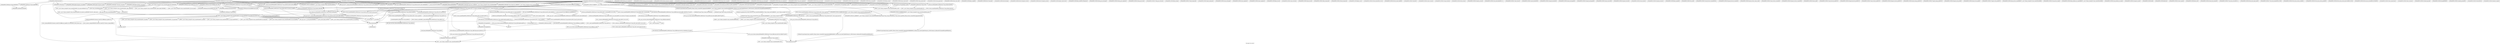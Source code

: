 digraph "Call graph: fix_vector.ll" {
	label="Call graph: fix_vector.ll";

	Node0x563f511e5d90 [shape=record,label="{_ZN9LAMMPS_NS9FixVectorC2EPNS_6LAMMPSEiPPc}"];
	Node0x563f511e5d90 -> Node0x563f510ce470;
	Node0x563f511e5d90 -> Node0x563f510cd6e0;
	Node0x563f511e5d90 -> Node0x563f510cd440;
	Node0x563f511e5d90 -> Node0x563f510cf350;
	Node0x563f511e5d90 -> Node0x563f510fd6a0;
	Node0x563f511e5d90 -> Node0x563f510fca10;
	Node0x563f511e5d90 -> Node0x563f511f39a0;
	Node0x563f511e5d90 -> Node0x563f511f34a0;
	Node0x563f511e5d90 -> Node0x563f511f3200;
	Node0x563f511e5d90 -> Node0x563f510fc090;
	Node0x563f511e5d90 -> Node0x563f510fb760;
	Node0x563f511e5d90 -> Node0x563f510fa180;
	Node0x563f511e5d90 -> Node0x563f510f8a80;
	Node0x563f511e5d90 -> Node0x563f510f0660;
	Node0x563f511e5d90 -> Node0x563f510f7580;
	Node0x563f511e5d90 -> Node0x563f510cd8f0;
	Node0x563f511e5d90 -> Node0x563f510f53f0;
	Node0x563f511e5d90 -> Node0x563f510f3b90;
	Node0x563f511e5d90 -> Node0x563f510f2fd0;
	Node0x563f511e5d90 -> Node0x563f510f1ed0;
	Node0x563f511e5d90 -> Node0x563f511ed720;
	Node0x563f511e5d90 -> Node0x563f510eebe0;
	Node0x563f511e5d90 -> Node0x563f510ebf70;
	Node0x563f511e5d90 -> Node0x563f510e9ce0;
	Node0x563f511e5d90 -> Node0x563f510f3ea0;
	Node0x563f511e5d90 -> Node0x563f510f4220;
	Node0x563f511e5d90 -> Node0x563f510ed270;
	Node0x563f511e5d90 -> Node0x563f510f03b0;
	Node0x563f511e5d90 -> Node0x563f511132f0;
	Node0x563f511e5d90 -> Node0x563f511ba460;
	Node0x563f511e5d90 -> Node0x563f510ce7b0;
	Node0x563f511e5d90 -> Node0x563f510cb9e0;
	Node0x563f511e5d90 -> Node0x563f51163940;
	Node0x563f511e5d90 -> Node0x563f510cf230;
	Node0x563f511e5d90 -> Node0x563f510cf090;
	Node0x563f511e5d90 -> Node0x563f510cd560;
	Node0x563f511e5d90 -> Node0x563f510cf1a0;
	Node0x563f511e5d90 -> Node0x563f510ce840;
	Node0x563f510ce470 [shape=record,label="{_ZN9LAMMPS_NS3FixC2EPNS_6LAMMPSEiPPc}"];
	Node0x563f510cd6e0 [shape=record,label="{_ZNSt6vectorIN9LAMMPS_NS9FixVector7value_tESaIS2_EEC2Ev}"];
	Node0x563f510cd6e0 -> Node0x563f510fe360;
	Node0x563f511f39a0 [shape=record,label="{_ZN9LAMMPS_NS5utils16missing_cmd_argsERKNSt7__cxx1112basic_stringIcSt11char_traitsIcESaIcEEEiS8_PNS_5ErrorE}"];
	Node0x563f510cd440 [shape=record,label="{_ZNSaIcEC1Ev}"];
	Node0x563f510cf350 [shape=record,label="{_ZNSt7__cxx1112basic_stringIcSt11char_traitsIcESaIcEEC2IS3_EEPKcRKS3_}"];
	Node0x563f510cf350 -> Node0x563f51100460;
	Node0x563f510cf350 -> Node0x563f51101ed0;
	Node0x563f510cf350 -> Node0x563f511048b0;
	Node0x563f510cf350 -> Node0x563f511050f0;
	Node0x563f510cf350 -> Node0x563f511074c0;
	Node0x563f510f1ed0 [shape=record,label="{_ZNK9LAMMPS_NS6Modify13get_fix_by_idERKNSt7__cxx1112basic_stringIcSt11char_traitsIcESaIcEEE}"];
	Node0x563f510f3b90 [shape=record,label="{_ZN9LAMMPS_NS8Variable4findEPKc}"];
	Node0x563f510f2fd0 [shape=record,label="{_ZNKSt7__cxx1112basic_stringIcSt11char_traitsIcESaIcEE5c_strEv}"];
	Node0x563f510f53f0 [shape=record,label="{_ZN9LAMMPS_NS8Variable10equalstyleEi}"];
	Node0x563f510f7580 [shape=record,label="{_ZN9LAMMPS_NS8Variable11vectorstyleEi}"];
	Node0x563f510f8a80 [shape=record,label="{_ZN9LAMMPS_NS5Error3allERKNSt7__cxx1112basic_stringIcSt11char_traitsIcESaIcEEEiS8_}"];
	Node0x563f510fa180 [shape=record,label="{_ZN9__gnu_cxx17__normal_iteratorIPN9LAMMPS_NS9FixVector7value_tESt6vectorIS3_SaIS3_EEEppEv}"];
	Node0x563f510fb760 [shape=record,label="{_ZNKSt6vectorIN9LAMMPS_NS9FixVector7value_tESaIS2_EE4sizeEv}"];
	Node0x563f51107890 [shape=record,label="{__gxx_personality_v0}"];
	Node0x563f511f34a0 [shape=record,label="{_ZNSt7__cxx1112basic_stringIcSt11char_traitsIcESaIcEED1Ev}"];
	Node0x563f511f3200 [shape=record,label="{_ZNSaIcED1Ev}"];
	Node0x563f510cd8f0 [shape=record,label="{_ZN9LAMMPS_NS5utils8inumericEPKciS2_bPNS_6LAMMPSE}"];
	Node0x563f511ed720 [shape=record,label="{_ZN9LAMMPS_NS5Error3allIJRiEEEvRKNSt7__cxx1112basic_stringIcSt11char_traitsIcESaIcEEEiSA_DpOT_}"];
	Node0x563f511ed720 -> Node0x563f5110c170;
	Node0x563f511ed720 -> Node0x563f5110d8b0;
	Node0x563f511ed720 -> Node0x563f5110eee0;
	Node0x563f511ba460 [shape=record,label="{_ZNSt6vectorIN9LAMMPS_NS9FixVector7value_tESaIS2_EE5clearEv}"];
	Node0x563f511ba460 -> Node0x563f511102c0;
	Node0x563f51163940 [shape=record,label="{_ZN9LAMMPS_NS7ArgInfoC1ERKNSt7__cxx1112basic_stringIcSt11char_traitsIcESaIcEEEi}"];
	Node0x563f510cd560 [shape=record,label="{_ZN9LAMMPS_NS9FixVector7value_tC2Ev}"];
	Node0x563f510cd560 -> Node0x563f51111d70;
	Node0x563f510cf1a0 [shape=record,label="{_ZNK9LAMMPS_NS7ArgInfo8get_typeEv}"];
	Node0x563f51150550 [shape=record,label="{_ZN9LAMMPS_NS3Fix18setup_pre_neighborEv}"];
	Node0x563f510ce840 [shape=record,label="{_ZNK9LAMMPS_NS7ArgInfo10get_index1Ev}"];
	Node0x563f510cf090 [shape=record,label="{_ZNK9LAMMPS_NS7ArgInfo8get_nameEv}"];
	Node0x563f510cf090 -> Node0x563f510f2fd0;
	Node0x563f510cf230 [shape=record,label="{_ZNSt7__cxx1112basic_stringIcSt11char_traitsIcESaIcEEaSEPKc}"];
	Node0x563f510cb9e0 [shape=record,label="{_ZNK9LAMMPS_NS7ArgInfo7get_dimEv}"];
	Node0x563f510ce7b0 [shape=record,label="{_ZN9LAMMPS_NS5Error3allIJRPcEEEvRKNSt7__cxx1112basic_stringIcSt11char_traitsIcESaIcEEEiSB_DpOT_}"];
	Node0x563f510ce7b0 -> Node0x563f5110c170;
	Node0x563f510ce7b0 -> Node0x563f51115150;
	Node0x563f510ce7b0 -> Node0x563f5110eee0;
	Node0x563f511132f0 [shape=record,label="{_ZNSt6vectorIN9LAMMPS_NS9FixVector7value_tESaIS2_EE9push_backERKS2_}"];
	Node0x563f511132f0 -> Node0x563f511168d0;
	Node0x563f511132f0 -> Node0x563f510f3ea0;
	Node0x563f511132f0 -> Node0x563f51118380;
	Node0x563f510f03b0 [shape=record,label="{_ZN9LAMMPS_NS9FixVector7value_tD2Ev}"];
	Node0x563f510f03b0 -> Node0x563f511f34a0;
	Node0x563f51118380 [shape=record,label="{_ZNSt6vectorIN9LAMMPS_NS9FixVector7value_tESaIS2_EE17_M_realloc_insertIJRKS2_EEEvN9__gnu_cxx17__normal_iteratorIPS2_S4_EEDpOT_}"];
	Node0x563f51118380 -> Node0x563f51149800;
	Node0x563f51118380 -> Node0x563f510f4220;
	Node0x563f51118380 -> Node0x563f5111b1e0;
	Node0x563f51118380 -> Node0x563f5114de10;
	Node0x563f51118380 -> Node0x563f511168d0;
	Node0x563f51118380 -> Node0x563f51119d90;
	Node0x563f51118380 -> Node0x563f51125640;
	Node0x563f51118380 -> Node0x563f511ed180;
	Node0x563f51118380 -> Node0x563f51129d20;
	Node0x563f51118380 -> Node0x563f511d58a0;
	Node0x563f51118380 -> Node0x563f511647d0;
	Node0x563f51118380 -> Node0x563f51132e30;
	Node0x563f51118380 -> Node0x563f51205280;
	Node0x563f51118380 -> Node0x563f51149bb0;
	Node0x563f51118380 -> Node0x563f511281b0;
	Node0x563f510ed270 [shape=record,label="{_ZN9LAMMPS_NS7ArgInfoD2Ev}"];
	Node0x563f510ed270 -> Node0x563f511f34a0;
	Node0x563f510f4220 [shape=record,label="{_ZNSt6vectorIN9LAMMPS_NS9FixVector7value_tESaIS2_EE5beginEv}"];
	Node0x563f510f4220 -> Node0x563f51118570;
	Node0x563f510f3ea0 [shape=record,label="{_ZNSt6vectorIN9LAMMPS_NS9FixVector7value_tESaIS2_EE3endEv}"];
	Node0x563f510f3ea0 -> Node0x563f51118570;
	Node0x563f510e9ce0 [shape=record,label="{_ZN9__gnu_cxxneIPN9LAMMPS_NS9FixVector7value_tESt6vectorIS3_SaIS3_EEEEbRKNS_17__normal_iteratorIT_T0_EESD_}"];
	Node0x563f510e9ce0 -> Node0x563f51119d90;
	Node0x563f510ebf70 [shape=record,label="{_ZNK9__gnu_cxx17__normal_iteratorIPN9LAMMPS_NS9FixVector7value_tESt6vectorIS3_SaIS3_EEEdeEv}"];
	Node0x563f510eebe0 [shape=record,label="{_ZNK9LAMMPS_NS6Modify17get_compute_by_idERKNSt7__cxx1112basic_stringIcSt11char_traitsIcESaIcEEE}"];
	Node0x563f510f0660 [shape=record,label="{_ZN9LAMMPS_NS5Error3allIJRNSt7__cxx1112basic_stringIcSt11char_traitsIcESaIcEEEEEEvRKS7_iSA_DpOT_}"];
	Node0x563f510f0660 -> Node0x563f5110c170;
	Node0x563f510f0660 -> Node0x563f51120c70;
	Node0x563f510f0660 -> Node0x563f5110eee0;
	Node0x563f511811d0 [shape=record,label="{_ZN9LAMMPS_NS3Fix21setup_pre_force_respaEii}"];
	Node0x563f51181fc0 [shape=record,label="{_ZN9LAMMPS_NS3Fix23initial_integrate_respaEiii}"];
	Node0x563f511831c0 [shape=record,label="{_ZN9LAMMPS_NS3Fix20post_integrate_respaEii}"];
	Node0x563f511840e0 [shape=record,label="{_ZN9LAMMPS_NS3Fix15pre_force_respaEiii}"];
	Node0x563f51184fe0 [shape=record,label="{_ZN9LAMMPS_NS3Fix16post_force_respaEiii}"];
	Node0x563f51196ed0 [shape=record,label="{_ZN9LAMMPS_NS3Fix21final_integrate_respaEii}"];
	Node0x563f51197ec0 [shape=record,label="{_ZN9LAMMPS_NS3Fix16min_pre_exchangeEv}"];
	Node0x563f511994b0 [shape=record,label="{_ZN9LAMMPS_NS3Fix16min_pre_neighborEv}"];
	Node0x563f5119a840 [shape=record,label="{_ZN9LAMMPS_NS3Fix17min_post_neighborEv}"];
	Node0x563f5119bc20 [shape=record,label="{_ZN9LAMMPS_NS3Fix13min_pre_forceEi}"];
	Node0x563f5119cf90 [shape=record,label="{_ZN9LAMMPS_NS3Fix15min_pre_reverseEii}"];
	Node0x563f5119dd80 [shape=record,label="{_ZN9LAMMPS_NS3Fix14min_post_forceEi}"];
	Node0x563f5119ee20 [shape=record,label="{_ZN9LAMMPS_NS3Fix10min_energyEPd}"];
	Node0x563f5119fc80 [shape=record,label="{_ZN9LAMMPS_NS3Fix9min_storeEv}"];
	Node0x563f511a0b40 [shape=record,label="{_ZN9LAMMPS_NS3Fix14min_clearstoreEv}"];
	Node0x563f511a1a80 [shape=record,label="{_ZN9LAMMPS_NS3Fix13min_pushstoreEv}"];
	Node0x563f511a2a80 [shape=record,label="{_ZN9LAMMPS_NS3Fix12min_popstoreEv}"];
	Node0x563f511a3820 [shape=record,label="{_ZN9LAMMPS_NS3Fix13min_reset_refEv}"];
	Node0x563f510de4d0 [shape=record,label="{_ZN9LAMMPS_NS3Fix8min_stepEdPd}"];
	Node0x563f510fc090 [shape=record,label="{_ZN9LAMMPS_NS6Modify19addstep_compute_allEl}"];
	Node0x563f510fca10 [shape=record,label="{_ZNSt6vectorIN9LAMMPS_NS9FixVector7value_tESaIS2_EED2Ev}"];
	Node0x563f510fca10 -> Node0x563f51125640;
	Node0x563f510fca10 -> Node0x563f511281b0;
	Node0x563f510fca10 -> Node0x563f51128a60;
	Node0x563f510fca10 -> Node0x563f51129d20;
	Node0x563f510fd6a0 [shape=record,label="{_ZN9LAMMPS_NS3FixD2Ev}"];
	Node0x563f5112f120 [shape=record,label="{_ZN9LAMMPS_NS9FixVectorD2Ev}"];
	Node0x563f5112f120 -> Node0x563f511ba460;
	Node0x563f5112f120 -> Node0x563f51130a50;
	Node0x563f5112f120 -> Node0x563f511311a0;
	Node0x563f5112f120 -> Node0x563f510fca10;
	Node0x563f5112f120 -> Node0x563f510fd6a0;
	Node0x563f5112f120 -> Node0x563f51129d20;
	Node0x563f51130a50 [shape=record,label="{_ZN9LAMMPS_NS6Memory7destroyIdEEvRPT_}"];
	Node0x563f51130a50 -> Node0x563f51131840;
	Node0x563f51129d20 [shape=record,label="{__clang_call_terminate}"];
	Node0x563f51129d20 -> Node0x563f51132e30;
	Node0x563f51129d20 -> Node0x563f51134580;
	Node0x563f51132e30 [shape=record,label="{__cxa_begin_catch}"];
	Node0x563f51134580 [shape=record,label="{_ZSt9terminatev}"];
	Node0x563f511311a0 [shape=record,label="{_ZN9LAMMPS_NS6Memory7destroyIdEEvRPPT_}"];
	Node0x563f511311a0 -> Node0x563f51131840;
	Node0x563f51136db0 [shape=record,label="{_ZN9LAMMPS_NS9FixVectorD0Ev}"];
	Node0x563f51136db0 -> Node0x563f51138b50;
	Node0x563f51138b50 [shape=record,label="{_ZdlPv}"];
	Node0x563f510fa2f0 [shape=record,label="{_ZN9LAMMPS_NS9FixVector7setmaskEv}"];
	Node0x563f511c9ad0 [shape=record,label="{_ZN9LAMMPS_NS9FixVector4initEv}"];
	Node0x563f511c9ad0 -> Node0x563f510f4220;
	Node0x563f511c9ad0 -> Node0x563f510f3ea0;
	Node0x563f511c9ad0 -> Node0x563f510e9ce0;
	Node0x563f511c9ad0 -> Node0x563f510ebf70;
	Node0x563f511c9ad0 -> Node0x563f510eebe0;
	Node0x563f511c9ad0 -> Node0x563f510cd440;
	Node0x563f511c9ad0 -> Node0x563f510cf350;
	Node0x563f511c9ad0 -> Node0x563f5113ee00;
	Node0x563f511c9ad0 -> Node0x563f510fb760;
	Node0x563f511c9ad0 -> Node0x563f510f0660;
	Node0x563f511c9ad0 -> Node0x563f511f34a0;
	Node0x563f511c9ad0 -> Node0x563f511f3200;
	Node0x563f511c9ad0 -> Node0x563f510fbfa0;
	Node0x563f511c9ad0 -> Node0x563f510fa180;
	Node0x563f511c9ad0 -> Node0x563f510f8a80;
	Node0x563f511c9ad0 -> Node0x563f510f3b90;
	Node0x563f511c9ad0 -> Node0x563f510f2fd0;
	Node0x563f511c9ad0 -> Node0x563f510f1ed0;
	Node0x563f510fbfa0 [shape=record,label="{_ZN9LAMMPS_NS6Memory4growIdEEPT_RS3_iPKc}"];
	Node0x563f510fbfa0 -> Node0x563f5113f530;
	Node0x563f510fbfa0 -> Node0x563f511b7b30;
	Node0x563f5113ee00 [shape=record,label="{_ZN9LAMMPS_NS6Memory4growIdEEPPT_RS4_iiPKc}"];
	Node0x563f5113ee00 -> Node0x563f51140c10;
	Node0x563f5113ee00 -> Node0x563f511b7b30;
	Node0x563f51141bf0 [shape=record,label="{_ZN9LAMMPS_NS9FixVector5setupEi}"];
	Node0x563f51142ce0 [shape=record,label="{_ZN9LAMMPS_NS9FixVector11end_of_stepEv}"];
	Node0x563f51142ce0 -> Node0x563f510cd440;
	Node0x563f51142ce0 -> Node0x563f510cf350;
	Node0x563f51142ce0 -> Node0x563f510fb760;
	Node0x563f51142ce0 -> Node0x563f51149590;
	Node0x563f51142ce0 -> Node0x563f510f8a80;
	Node0x563f51142ce0 -> Node0x563f511f34a0;
	Node0x563f51142ce0 -> Node0x563f511f3200;
	Node0x563f51142ce0 -> Node0x563f510fa180;
	Node0x563f51142ce0 -> Node0x563f51148fd0;
	Node0x563f51142ce0 -> Node0x563f51147fc0;
	Node0x563f51142ce0 -> Node0x563f51144cf0;
	Node0x563f51142ce0 -> Node0x563f510f4220;
	Node0x563f51142ce0 -> Node0x563f510f3ea0;
	Node0x563f51142ce0 -> Node0x563f510e9ce0;
	Node0x563f51142ce0 -> Node0x563f510ebf70;
	Node0x563f51144cf0 [shape=record,label="{_ZN9LAMMPS_NS6Modify17clearstep_computeEv}"];
	Node0x563f51147fc0 [shape=record,label="{_ZN9LAMMPS_NS8Variable13compute_equalEi}"];
	Node0x563f51148fd0 [shape=record,label="{_ZN9LAMMPS_NS8Variable14compute_vectorEiPPd}"];
	Node0x563f51149590 [shape=record,label="{_ZN9LAMMPS_NS6Modify15addstep_computeEl}"];
	Node0x563f5114b2e0 [shape=record,label="{_ZN9LAMMPS_NS9FixVector14compute_vectorEi}"];
	Node0x563f5114bb30 [shape=record,label="{_ZN9LAMMPS_NS9FixVector13compute_arrayEii}"];
	Node0x563f5114c2d0 [shape=record,label="{_ZN9LAMMPS_NS3Fix16post_constructorEv}"];
	Node0x563f5114c570 [shape=record,label="{_ZN9LAMMPS_NS3Fix9init_listEiPNS_9NeighListE}"];
	Node0x563f5114d280 [shape=record,label="{_ZN9LAMMPS_NS3Fix18setup_pre_exchangeEv}"];
	Node0x563f511d0ce0 [shape=record,label="{_ZNSt12_Vector_baseIN9LAMMPS_NS9FixVector7value_tESaIS2_EE17_Vector_impl_dataC2Ev}"];
	Node0x563f51151130 [shape=record,label="{_ZN9LAMMPS_NS3Fix19setup_post_neighborEv}"];
	Node0x563f51159d10 [shape=record,label="{_ZN9LAMMPS_NS3Fix15setup_pre_forceEi}"];
	Node0x563f51152620 [shape=record,label="{_ZN9LAMMPS_NS3Fix17setup_pre_reverseEii}"];
	Node0x563f51153920 [shape=record,label="{_ZN9LAMMPS_NS3Fix9min_setupEi}"];
	Node0x563f51155540 [shape=record,label="{_ZN9LAMMPS_NS3Fix17initial_integrateEi}"];
	Node0x563f51155d10 [shape=record,label="{_ZN9LAMMPS_NS3Fix14post_integrateEv}"];
	Node0x563f51157c50 [shape=record,label="{_ZN9LAMMPS_NS3Fix12pre_exchangeEv}"];
	Node0x563f51158360 [shape=record,label="{_ZN9LAMMPS_NS3Fix12pre_neighborEv}"];
	Node0x563f5115a6d0 [shape=record,label="{_ZN9LAMMPS_NS3Fix13post_neighborEv}"];
	Node0x563f5115d930 [shape=record,label="{_ZN9LAMMPS_NS3Fix9pre_forceEi}"];
	Node0x563f5115f2a0 [shape=record,label="{_ZN9LAMMPS_NS3Fix11pre_reverseEii}"];
	Node0x563f511600b0 [shape=record,label="{_ZN9LAMMPS_NS3Fix10post_forceEi}"];
	Node0x563f51161360 [shape=record,label="{_ZN9LAMMPS_NS3Fix15final_integrateEv}"];
	Node0x563f51162780 [shape=record,label="{_ZN9LAMMPS_NS3Fix15fused_integrateEi}"];
	Node0x563f51164540 [shape=record,label="{_ZN9LAMMPS_NS3Fix8post_runEv}"];
	Node0x563f51166930 [shape=record,label="{_ZN9LAMMPS_NS3Fix13write_restartEP8_IO_FILE}"];
	Node0x563f511670a0 [shape=record,label="{_ZN9LAMMPS_NS3Fix18write_restart_fileEPKc}"];
	Node0x563f511699f0 [shape=record,label="{_ZN9LAMMPS_NS3Fix7restartEPc}"];
	Node0x563f5116a970 [shape=record,label="{_ZN9LAMMPS_NS3Fix11grow_arraysEi}"];
	Node0x563f51168db0 [shape=record,label="{_ZN9LAMMPS_NS3Fix11copy_arraysEiii}"];
	Node0x563f51170e80 [shape=record,label="{_ZN9LAMMPS_NS3Fix10set_arraysEi}"];
	Node0x563f511734c0 [shape=record,label="{_ZN9LAMMPS_NS3Fix13update_arraysEii}"];
	Node0x563f511738c0 [shape=record,label="{_ZN9LAMMPS_NS3Fix12set_moleculeEiiiPdS1_S1_}"];
	Node0x563f51177670 [shape=record,label="{_ZN9LAMMPS_NS3Fix11clear_bonusEv}"];
	Node0x563f51178910 [shape=record,label="{_ZN9LAMMPS_NS3Fix11pack_borderEiPiPd}"];
	Node0x563f5117a310 [shape=record,label="{_ZN9LAMMPS_NS3Fix13unpack_borderEiiPd}"];
	Node0x563f5117af60 [shape=record,label="{_ZN9LAMMPS_NS3Fix13pack_exchangeEiPd}"];
	Node0x563f5117cc00 [shape=record,label="{_ZN9LAMMPS_NS3Fix15unpack_exchangeEiPd}"];
	Node0x563f5117d8d0 [shape=record,label="{_ZN9LAMMPS_NS3Fix12pack_restartEiPd}"];
	Node0x563f5117ed30 [shape=record,label="{_ZN9LAMMPS_NS3Fix14unpack_restartEii}"];
	Node0x563f5117f8a0 [shape=record,label="{_ZN9LAMMPS_NS3Fix12size_restartEi}"];
	Node0x563f51180380 [shape=record,label="{_ZN9LAMMPS_NS3Fix15maxsize_restartEv}"];
	Node0x563f511a6710 [shape=record,label="{_ZN9LAMMPS_NS3Fix9max_alphaEPd}"];
	Node0x563f511a75b0 [shape=record,label="{_ZN9LAMMPS_NS3Fix7min_dofEv}"];
	Node0x563f51112cc0 [shape=record,label="{_ZN9LAMMPS_NS3Fix17pack_forward_commEiPiPdiS1_}"];
	Node0x563f511a9110 [shape=record,label="{_ZN9LAMMPS_NS3Fix19unpack_forward_commEiiPd}"];
	Node0x563f51135550 [shape=record,label="{_ZN9LAMMPS_NS3Fix22pack_reverse_comm_sizeEii}"];
	Node0x563f511ab920 [shape=record,label="{_ZN9LAMMPS_NS3Fix17pack_reverse_commEiiPd}"];
	Node0x563f511aba10 [shape=record,label="{_ZN9LAMMPS_NS3Fix19unpack_reverse_commEiPiPd}"];
	Node0x563f511adaa0 [shape=record,label="{_ZN9LAMMPS_NS3Fix10reset_gridEv}"];
	Node0x563f511adf40 [shape=record,label="{_ZN9LAMMPS_NS3Fix17pack_forward_gridEiPviPi}"];
	Node0x563f511ae7b0 [shape=record,label="{_ZN9LAMMPS_NS3Fix19unpack_forward_gridEiPviPi}"];
	Node0x563f511af3c0 [shape=record,label="{_ZN9LAMMPS_NS3Fix17pack_reverse_gridEiPviPi}"];
	Node0x563f511b0070 [shape=record,label="{_ZN9LAMMPS_NS3Fix19unpack_reverse_gridEiPviPi}"];
	Node0x563f511b1510 [shape=record,label="{_ZN9LAMMPS_NS3Fix15pack_remap_gridEiPviPi}"];
	Node0x563f511b2640 [shape=record,label="{_ZN9LAMMPS_NS3Fix17unpack_remap_gridEiPviPi}"];
	Node0x563f511b2c60 [shape=record,label="{_ZN9LAMMPS_NS3Fix16unpack_read_gridEiPc}"];
	Node0x563f511b31c0 [shape=record,label="{_ZN9LAMMPS_NS3Fix15pack_write_gridEiPv}"];
	Node0x563f511b4be0 [shape=record,label="{_ZN9LAMMPS_NS3Fix17unpack_write_gridEiPvPi}"];
	Node0x563f511b4ea0 [shape=record,label="{_ZN9LAMMPS_NS3Fix16get_grid_by_nameERKNSt7__cxx1112basic_stringIcSt11char_traitsIcESaIcEEERi}"];
	Node0x563f511b6180 [shape=record,label="{_ZN9LAMMPS_NS3Fix17get_grid_by_indexEi}"];
	Node0x563f511b7440 [shape=record,label="{_ZN9LAMMPS_NS3Fix20get_griddata_by_nameEiRKNSt7__cxx1112basic_stringIcSt11char_traitsIcESaIcEEERi}"];
	Node0x563f511b7f20 [shape=record,label="{_ZN9LAMMPS_NS3Fix21get_griddata_by_indexEi}"];
	Node0x563f511b8ee0 [shape=record,label="{_ZN9LAMMPS_NS3Fix14compute_scalarEv}"];
	Node0x563f511b9dd0 [shape=record,label="{_ZN9LAMMPS_NS3Fix3dofEi}"];
	Node0x563f511b76d0 [shape=record,label="{_ZN9LAMMPS_NS3Fix6deformEi}"];
	Node0x563f511b7e10 [shape=record,label="{_ZN9LAMMPS_NS3Fix12reset_targetEd}"];
	Node0x563f511bbc40 [shape=record,label="{_ZN9LAMMPS_NS3Fix8reset_dtEv}"];
	Node0x563f511bd4c0 [shape=record,label="{_ZN9LAMMPS_NS3Fix16read_data_headerEPc}"];
	Node0x563f511be9f0 [shape=record,label="{_ZN9LAMMPS_NS3Fix17read_data_sectionEPciS1_i}"];
	Node0x563f511bf3e0 [shape=record,label="{_ZN9LAMMPS_NS3Fix20read_data_skip_linesEPc}"];
	Node0x563f511c2da0 [shape=record,label="{_ZN9LAMMPS_NS3Fix17write_data_headerEP8_IO_FILEi}"];
	Node0x563f511bf6f0 [shape=record,label="{_ZN9LAMMPS_NS3Fix23write_data_section_sizeEiRiS1_}"];
	Node0x563f511c3980 [shape=record,label="{_ZN9LAMMPS_NS3Fix23write_data_section_packEiPPd}"];
	Node0x563f511c4af0 [shape=record,label="{_ZN9LAMMPS_NS3Fix26write_data_section_keywordEiP8_IO_FILE}"];
	Node0x563f511c5390 [shape=record,label="{_ZN9LAMMPS_NS3Fix18write_data_sectionEiP8_IO_FILEiPPdi}"];
	Node0x563f511c8780 [shape=record,label="{_ZN9LAMMPS_NS3Fix13zero_momentumEv}"];
	Node0x563f511d5010 [shape=record,label="{_ZN9LAMMPS_NS3Fix13zero_rotationEv}"];
	Node0x563f511ca9e0 [shape=record,label="{_ZN9LAMMPS_NS3Fix15rebuild_specialEv}"];
	Node0x563f511cc210 [shape=record,label="{_ZN9LAMMPS_NS3Fix5imageERPiRPPd}"];
	Node0x563f511cc650 [shape=record,label="{_ZN9LAMMPS_NS3Fix12modify_paramEiPPc}"];
	Node0x563f511ccbf0 [shape=record,label="{_ZN9LAMMPS_NS3Fix7extractEPKcRi}"];
	Node0x563f511cd0e0 [shape=record,label="{_ZN9LAMMPS_NS3Fix12memory_usageEv}"];
	Node0x563f510fe360 [shape=record,label="{_ZNSt12_Vector_baseIN9LAMMPS_NS9FixVector7value_tESaIS2_EEC2Ev}"];
	Node0x563f510fe360 -> Node0x563f511cde80;
	Node0x563f511cde80 [shape=record,label="{_ZNSt12_Vector_baseIN9LAMMPS_NS9FixVector7value_tESaIS2_EE12_Vector_implC2Ev}"];
	Node0x563f511cde80 -> Node0x563f511cf0a0;
	Node0x563f511cde80 -> Node0x563f511d0ce0;
	Node0x563f511cf0a0 [shape=record,label="{_ZNSaIN9LAMMPS_NS9FixVector7value_tEEC2Ev}"];
	Node0x563f511cf0a0 -> Node0x563f511d17a0;
	Node0x563f511d17a0 [shape=record,label="{_ZN9__gnu_cxx13new_allocatorIN9LAMMPS_NS9FixVector7value_tEEC2Ev}"];
	Node0x563f51111d70 [shape=record,label="{_ZNSt7__cxx1112basic_stringIcSt11char_traitsIcESaIcEEC1Ev}"];
	Node0x563f511d21f0 [shape=record,label="{_ZN9LAMMPS_NS7ArgInfoD0Ev}"];
	Node0x563f511d21f0 -> Node0x563f510ed270;
	Node0x563f511d21f0 -> Node0x563f51138b50;
	Node0x563f511281b0 [shape=record,label="{_ZSt8_DestroyIPN9LAMMPS_NS9FixVector7value_tES2_EvT_S4_RSaIT0_E}"];
	Node0x563f511281b0 -> Node0x563f511d3a90;
	Node0x563f51125640 [shape=record,label="{_ZNSt12_Vector_baseIN9LAMMPS_NS9FixVector7value_tESaIS2_EE19_M_get_Tp_allocatorEv}"];
	Node0x563f51128a60 [shape=record,label="{_ZNSt12_Vector_baseIN9LAMMPS_NS9FixVector7value_tESaIS2_EED2Ev}"];
	Node0x563f51128a60 -> Node0x563f511d58a0;
	Node0x563f51128a60 -> Node0x563f511d6710;
	Node0x563f51128a60 -> Node0x563f51129d20;
	Node0x563f511d3a90 [shape=record,label="{_ZSt8_DestroyIPN9LAMMPS_NS9FixVector7value_tEEvT_S4_}"];
	Node0x563f511d3a90 -> Node0x563f511d7a30;
	Node0x563f511d7a30 [shape=record,label="{_ZNSt12_Destroy_auxILb0EE9__destroyIPN9LAMMPS_NS9FixVector7value_tEEEvT_S6_}"];
	Node0x563f511d7a30 -> Node0x563f511d8830;
	Node0x563f511d8830 [shape=record,label="{_ZSt8_DestroyIN9LAMMPS_NS9FixVector7value_tEEvPT_}"];
	Node0x563f511d8830 -> Node0x563f510f03b0;
	Node0x563f511d58a0 [shape=record,label="{_ZNSt12_Vector_baseIN9LAMMPS_NS9FixVector7value_tESaIS2_EE13_M_deallocateEPS2_m}"];
	Node0x563f511d58a0 -> Node0x563f511d8e30;
	Node0x563f511d6710 [shape=record,label="{_ZNSt12_Vector_baseIN9LAMMPS_NS9FixVector7value_tESaIS2_EE12_Vector_implD2Ev}"];
	Node0x563f511d6710 -> Node0x563f511da040;
	Node0x563f511d8e30 [shape=record,label="{_ZNSt16allocator_traitsISaIN9LAMMPS_NS9FixVector7value_tEEE10deallocateERS3_PS2_m}"];
	Node0x563f511d8e30 -> Node0x563f511dbc40;
	Node0x563f511dbc40 [shape=record,label="{_ZN9__gnu_cxx13new_allocatorIN9LAMMPS_NS9FixVector7value_tEE10deallocateEPS3_m}"];
	Node0x563f511dbc40 -> Node0x563f51138b50;
	Node0x563f511da040 [shape=record,label="{_ZNSaIN9LAMMPS_NS9FixVector7value_tEED2Ev}"];
	Node0x563f511da040 -> Node0x563f511e5420;
	Node0x563f511e5420 [shape=record,label="{_ZN9__gnu_cxx13new_allocatorIN9LAMMPS_NS9FixVector7value_tEED2Ev}"];
	Node0x563f51100460 [shape=record,label="{_ZNSt7__cxx1112basic_stringIcSt11char_traitsIcESaIcEE13_M_local_dataEv}"];
	Node0x563f51101ed0 [shape=record,label="{_ZNSt7__cxx1112basic_stringIcSt11char_traitsIcESaIcEE12_Alloc_hiderC1EPcRKS3_}"];
	Node0x563f511050f0 [shape=record,label="{_ZNSt7__cxx1112basic_stringIcSt11char_traitsIcESaIcEE12_M_constructIPKcEEvT_S8_}"];
	Node0x563f511050f0 -> Node0x563f511e0c60;
	Node0x563f511048b0 [shape=record,label="{_ZNSt11char_traitsIcE6lengthEPKc}"];
	Node0x563f511048b0 -> Node0x563f511e1410;
	Node0x563f511048b0 -> Node0x563f511e1520;
	Node0x563f511074c0 [shape=record,label="{_ZNSt7__cxx1112basic_stringIcSt11char_traitsIcESaIcEE12_Alloc_hiderD2Ev}"];
	Node0x563f511074c0 -> Node0x563f511e49a0;
	Node0x563f511e0c60 [shape=record,label="{_ZNSt7__cxx1112basic_stringIcSt11char_traitsIcESaIcEE16_M_construct_auxIPKcEEvT_S8_St12__false_type}"];
	Node0x563f511e0c60 -> Node0x563f511e5620;
	Node0x563f511e5620 [shape=record,label="{_ZNSt7__cxx1112basic_stringIcSt11char_traitsIcESaIcEE12_M_constructIPKcEEvT_S8_St20forward_iterator_tag}"];
	Node0x563f511e5620 -> Node0x563f511e68b0;
	Node0x563f511e5620 -> Node0x563f511e6c30;
	Node0x563f511e5620 -> Node0x563f511e7a10;
	Node0x563f511e5620 -> Node0x563f511ea700;
	Node0x563f511e5620 -> Node0x563f511eb9a0;
	Node0x563f511e5620 -> Node0x563f511ec920;
	Node0x563f511e5620 -> Node0x563f511ee370;
	Node0x563f511e5620 -> Node0x563f511debc0;
	Node0x563f511e5620 -> Node0x563f51132e30;
	Node0x563f511e5620 -> Node0x563f51156c80;
	Node0x563f511e5620 -> Node0x563f511647d0;
	Node0x563f511e5620 -> Node0x563f51149bb0;
	Node0x563f511e5620 -> Node0x563f511db7c0;
	Node0x563f511e5620 -> Node0x563f51129d20;
	Node0x563f511e68b0 [shape=record,label="{_ZN9__gnu_cxx17__is_null_pointerIKcEEbPT_}"];
	Node0x563f511e6c30 [shape=record,label="{_ZSt19__throw_logic_errorPKc}"];
	Node0x563f511e7a10 [shape=record,label="{_ZSt8distanceIPKcENSt15iterator_traitsIT_E15difference_typeES3_S3_}"];
	Node0x563f511e7a10 -> Node0x563f511d42a0;
	Node0x563f511e7a10 -> Node0x563f51118650;
	Node0x563f511eb9a0 [shape=record,label="{_ZNSt7__cxx1112basic_stringIcSt11char_traitsIcESaIcEE7_M_dataEPc}"];
	Node0x563f511ea700 [shape=record,label="{_ZNSt7__cxx1112basic_stringIcSt11char_traitsIcESaIcEE9_M_createERmm}"];
	Node0x563f511ec920 [shape=record,label="{_ZNSt7__cxx1112basic_stringIcSt11char_traitsIcESaIcEE11_M_capacityEm}"];
	Node0x563f511debc0 [shape=record,label="{_ZNSt7__cxx1112basic_stringIcSt11char_traitsIcESaIcEE13_S_copy_charsEPcPKcS7_}"];
	Node0x563f511ee370 [shape=record,label="{_ZNKSt7__cxx1112basic_stringIcSt11char_traitsIcESaIcEE7_M_dataEv}"];
	Node0x563f51156c80 [shape=record,label="{_ZNSt7__cxx1112basic_stringIcSt11char_traitsIcESaIcEE10_M_disposeEv}"];
	Node0x563f511647d0 [shape=record,label="{__cxa_rethrow}"];
	Node0x563f51149bb0 [shape=record,label="{__cxa_end_catch}"];
	Node0x563f511db7c0 [shape=record,label="{_ZNSt7__cxx1112basic_stringIcSt11char_traitsIcESaIcEE13_M_set_lengthEm}"];
	Node0x563f51118650 [shape=record,label="{_ZSt10__distanceIPKcENSt15iterator_traitsIT_E15difference_typeES3_S3_St26random_access_iterator_tag}"];
	Node0x563f511d42a0 [shape=record,label="{_ZSt19__iterator_categoryIPKcENSt15iterator_traitsIT_E17iterator_categoryERKS3_}"];
	Node0x563f511e1410 [shape=record,label="{_ZN9__gnu_cxx11char_traitsIcE6lengthEPKc}"];
	Node0x563f511e1410 -> Node0x563f51123bb0;
	Node0x563f511e1520 [shape=record,label="{strlen}"];
	Node0x563f51123bb0 [shape=record,label="{_ZN9__gnu_cxx11char_traitsIcE2eqERKcS3_}"];
	Node0x563f511e49a0 [shape=record,label="{_ZNSaIcED2Ev}"];
	Node0x563f5110eee0 [shape=record,label="{_ZN9LAMMPS_NS5Error4_allERKNSt7__cxx1112basic_stringIcSt11char_traitsIcESaIcEEEiN3fmt6v9_lmp17basic_string_viewIcEENSA_17basic_format_argsINSA_20basic_format_contextINSA_8appenderEcEEEE}"];
	Node0x563f5110c170 [shape=record,label="{_ZN3fmt6v9_lmp17basic_string_viewIcEC2ISt11char_traitsIcESaIcEEERKNSt7__cxx1112basic_stringIcT_T0_EE}"];
	Node0x563f5110c170 -> Node0x563f5114e6e0;
	Node0x563f5110c170 -> Node0x563f5112f7e0;
	Node0x563f5110d8b0 [shape=record,label="{_ZN3fmt6v9_lmp16make_format_argsINS0_20basic_format_contextINS0_8appenderEcEEJRiEEENS0_16format_arg_storeIT_JDpNSt9remove_cvINSt16remove_referenceIT0_E4typeEE4typeEEEEDpOSA_}"];
	Node0x563f5110d8b0 -> Node0x563f511a8f80;
	Node0x563f5114e6e0 [shape=record,label="{_ZNKSt7__cxx1112basic_stringIcSt11char_traitsIcESaIcEE4dataEv}"];
	Node0x563f5112f7e0 [shape=record,label="{_ZNKSt7__cxx1112basic_stringIcSt11char_traitsIcESaIcEE4sizeEv}"];
	Node0x563f511a8f80 [shape=record,label="{llvm.memcpy.p0.p0.i64}"];
	Node0x563f511102c0 [shape=record,label="{_ZNSt6vectorIN9LAMMPS_NS9FixVector7value_tESaIS2_EE15_M_erase_at_endEPS2_}"];
	Node0x563f511102c0 -> Node0x563f51125640;
	Node0x563f511102c0 -> Node0x563f511281b0;
	Node0x563f511102c0 -> Node0x563f51129d20;
	Node0x563f51115150 [shape=record,label="{_ZN3fmt6v9_lmp16make_format_argsINS0_20basic_format_contextINS0_8appenderEcEEJRPcEEENS0_16format_arg_storeIT_JDpNSt9remove_cvINSt16remove_referenceIT0_E4typeEE4typeEEEEDpOSB_}"];
	Node0x563f51115150 -> Node0x563f511a8f80;
	Node0x563f511168d0 [shape=record,label="{_ZNSt16allocator_traitsISaIN9LAMMPS_NS9FixVector7value_tEEE9constructIS2_JRKS2_EEEvRS3_PT_DpOT0_}"];
	Node0x563f511168d0 -> Node0x563f511437e0;
	Node0x563f5111b1e0 [shape=record,label="{_ZN9__gnu_cxxmiIPN9LAMMPS_NS9FixVector7value_tESt6vectorIS3_SaIS3_EEEENS_17__normal_iteratorIT_T0_E15difference_typeERKSB_SE_}"];
	Node0x563f5111b1e0 -> Node0x563f51119d90;
	Node0x563f511437e0 [shape=record,label="{_ZN9__gnu_cxx13new_allocatorIN9LAMMPS_NS9FixVector7value_tEE9constructIS3_JRKS3_EEEvPT_DpOT0_}"];
	Node0x563f511437e0 -> Node0x563f511bc820;
	Node0x563f511bc820 [shape=record,label="{_ZN9LAMMPS_NS9FixVector7value_tC2ERKS1_}"];
	Node0x563f511bc820 -> Node0x563f511a8f80;
	Node0x563f511bc820 -> Node0x563f510edd60;
	Node0x563f510edd60 [shape=record,label="{_ZNSt7__cxx1112basic_stringIcSt11char_traitsIcESaIcEEC1ERKS4_}"];
	Node0x563f51149800 [shape=record,label="{_ZNKSt6vectorIN9LAMMPS_NS9FixVector7value_tESaIS2_EE12_M_check_lenEmPKc}"];
	Node0x563f51149800 -> Node0x563f51146190;
	Node0x563f51149800 -> Node0x563f510fb760;
	Node0x563f51149800 -> Node0x563f5114d9a0;
	Node0x563f51149800 -> Node0x563f5114fff0;
	Node0x563f5114de10 [shape=record,label="{_ZNSt12_Vector_baseIN9LAMMPS_NS9FixVector7value_tESaIS2_EE11_M_allocateEm}"];
	Node0x563f5114de10 -> Node0x563f511bfb50;
	Node0x563f511ed180 [shape=record,label="{_ZNSt6vectorIN9LAMMPS_NS9FixVector7value_tESaIS2_EE11_S_relocateEPS2_S5_S5_RS3_}"];
	Node0x563f511ed180 -> Node0x563f511060d0;
	Node0x563f51119d90 [shape=record,label="{_ZNK9__gnu_cxx17__normal_iteratorIPN9LAMMPS_NS9FixVector7value_tESt6vectorIS3_SaIS3_EEE4baseEv}"];
	Node0x563f51205280 [shape=record,label="{_ZNSt16allocator_traitsISaIN9LAMMPS_NS9FixVector7value_tEEE7destroyIS2_EEvRS3_PT_}"];
	Node0x563f51205280 -> Node0x563f5114dca0;
	Node0x563f51146190 [shape=record,label="{_ZNKSt6vectorIN9LAMMPS_NS9FixVector7value_tESaIS2_EE8max_sizeEv}"];
	Node0x563f51146190 -> Node0x563f511bdc30;
	Node0x563f51146190 -> Node0x563f5114fcc0;
	Node0x563f5114d9a0 [shape=record,label="{_ZSt20__throw_length_errorPKc}"];
	Node0x563f5114fff0 [shape=record,label="{_ZSt3maxImERKT_S2_S2_}"];
	Node0x563f5114fcc0 [shape=record,label="{_ZNSt6vectorIN9LAMMPS_NS9FixVector7value_tESaIS2_EE11_S_max_sizeERKS3_}"];
	Node0x563f5114fcc0 -> Node0x563f5117e810;
	Node0x563f5114fcc0 -> Node0x563f51110330;
	Node0x563f5114fcc0 -> Node0x563f51129d20;
	Node0x563f511bdc30 [shape=record,label="{_ZNKSt12_Vector_baseIN9LAMMPS_NS9FixVector7value_tESaIS2_EE19_M_get_Tp_allocatorEv}"];
	Node0x563f5117e810 [shape=record,label="{_ZNSt16allocator_traitsISaIN9LAMMPS_NS9FixVector7value_tEEE8max_sizeERKS3_}"];
	Node0x563f5117e810 -> Node0x563f5112cc90;
	Node0x563f51110330 [shape=record,label="{_ZSt3minImERKT_S2_S2_}"];
	Node0x563f5112cc90 [shape=record,label="{_ZNK9__gnu_cxx13new_allocatorIN9LAMMPS_NS9FixVector7value_tEE8max_sizeEv}"];
	Node0x563f511bfb50 [shape=record,label="{_ZNSt16allocator_traitsISaIN9LAMMPS_NS9FixVector7value_tEEE8allocateERS3_m}"];
	Node0x563f511bfb50 -> Node0x563f511d3cb0;
	Node0x563f511d3cb0 [shape=record,label="{_ZN9__gnu_cxx13new_allocatorIN9LAMMPS_NS9FixVector7value_tEE8allocateEmPKv}"];
	Node0x563f511d3cb0 -> Node0x563f5112cc90;
	Node0x563f511d3cb0 -> Node0x563f511be670;
	Node0x563f511d3cb0 -> Node0x563f511ac3e0;
	Node0x563f511be670 [shape=record,label="{_ZSt17__throw_bad_allocv}"];
	Node0x563f511ac3e0 [shape=record,label="{_Znwm}"];
	Node0x563f511060d0 [shape=record,label="{_ZNSt6vectorIN9LAMMPS_NS9FixVector7value_tESaIS2_EE14_S_do_relocateEPS2_S5_S5_RS3_St17integral_constantIbLb1EE}"];
	Node0x563f511060d0 -> Node0x563f511369f0;
	Node0x563f511369f0 [shape=record,label="{_ZSt12__relocate_aIPN9LAMMPS_NS9FixVector7value_tES3_SaIS2_EET0_T_S6_S5_RT1_}"];
	Node0x563f511369f0 -> Node0x563f5115dfc0;
	Node0x563f511369f0 -> Node0x563f51185590;
	Node0x563f51185590 [shape=record,label="{_ZSt14__relocate_a_1IPN9LAMMPS_NS9FixVector7value_tES3_SaIS2_EET0_T_S6_S5_RT1_}"];
	Node0x563f51185590 -> Node0x563f5116a080;
	Node0x563f5115dfc0 [shape=record,label="{_ZSt12__niter_baseIPN9LAMMPS_NS9FixVector7value_tEET_S4_}"];
	Node0x563f5116a080 [shape=record,label="{_ZSt19__relocate_object_aIN9LAMMPS_NS9FixVector7value_tES2_SaIS2_EEvPT_PT0_RT1_}"];
	Node0x563f5116a080 -> Node0x563f5110d920;
	Node0x563f5116a080 -> Node0x563f51205280;
	Node0x563f5110d920 [shape=record,label="{_ZNSt16allocator_traitsISaIN9LAMMPS_NS9FixVector7value_tEEE9constructIS2_JS2_EEEvRS3_PT_DpOT0_}"];
	Node0x563f5110d920 -> Node0x563f510f63d0;
	Node0x563f510f63d0 [shape=record,label="{_ZN9__gnu_cxx13new_allocatorIN9LAMMPS_NS9FixVector7value_tEE9constructIS3_JS3_EEEvPT_DpOT0_}"];
	Node0x563f510f63d0 -> Node0x563f511db1f0;
	Node0x563f511db1f0 [shape=record,label="{_ZN9LAMMPS_NS9FixVector7value_tC2EOS1_}"];
	Node0x563f511db1f0 -> Node0x563f511a8f80;
	Node0x563f511db1f0 -> Node0x563f5113ce40;
	Node0x563f5113ce40 [shape=record,label="{_ZNSt7__cxx1112basic_stringIcSt11char_traitsIcESaIcEEC1EOS4_}"];
	Node0x563f5114dca0 [shape=record,label="{_ZN9__gnu_cxx13new_allocatorIN9LAMMPS_NS9FixVector7value_tEE7destroyIS3_EEvPT_}"];
	Node0x563f5114dca0 -> Node0x563f510f03b0;
	Node0x563f51118570 [shape=record,label="{_ZN9__gnu_cxx17__normal_iteratorIPN9LAMMPS_NS9FixVector7value_tESt6vectorIS3_SaIS3_EEEC2ERKS4_}"];
	Node0x563f51120c70 [shape=record,label="{_ZN3fmt6v9_lmp16make_format_argsINS0_20basic_format_contextINS0_8appenderEcEEJRNSt7__cxx1112basic_stringIcSt11char_traitsIcESaIcEEEEEENS0_16format_arg_storeIT_JDpNSt9remove_cvINSt16remove_referenceIT0_E4typeEE4typeEEEEDpOSG_}"];
	Node0x563f51120c70 -> Node0x563f511ba5a0;
	Node0x563f51120c70 -> Node0x563f511a8f80;
	Node0x563f51120c70 -> Node0x563f511d7c80;
	Node0x563f51120c70 -> Node0x563f51173640;
	Node0x563f511ba5a0 [shape=record,label="{_ZN3fmt6v9_lmp6detail14to_string_viewIcSt11char_traitsIcESaIcEEENS0_17basic_string_viewIT_EERKNSt7__cxx1112basic_stringIS7_T0_T1_EE}"];
	Node0x563f511ba5a0 -> Node0x563f5110c170;
	Node0x563f511d7c80 [shape=record,label="{_ZNK3fmt6v9_lmp17basic_string_viewIcE4dataEv}"];
	Node0x563f51173640 [shape=record,label="{_ZNK3fmt6v9_lmp17basic_string_viewIcE4sizeEv}"];
	Node0x563f51131840 [shape=record,label="{_ZN9LAMMPS_NS6Memory5sfreeEPv}"];
	Node0x563f5113f530 [shape=record,label="{_ZN9LAMMPS_NS6Memory6createIdEEPT_RS3_iPKc}"];
	Node0x563f5113f530 -> Node0x563f51143bf0;
	Node0x563f511b7b30 [shape=record,label="{_ZN9LAMMPS_NS6Memory8sreallocEPvlPKc}"];
	Node0x563f51143bf0 [shape=record,label="{_ZN9LAMMPS_NS6Memory7smallocElPKc}"];
	Node0x563f51140c10 [shape=record,label="{_ZN9LAMMPS_NS6Memory6createIdEEPPT_RS4_iiPKc}"];
	Node0x563f51140c10 -> Node0x563f51143bf0;
}
